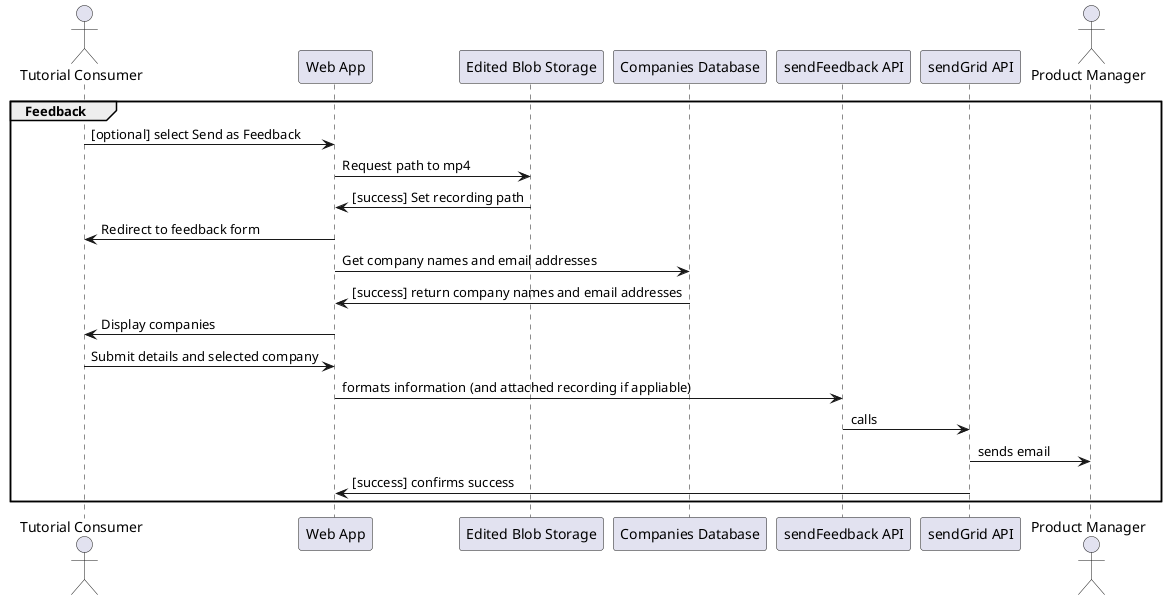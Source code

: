 @startuml system-flow_enter-test-result-code

Actor "Tutorial Consumer"

group Feedback
"Tutorial Consumer" -> "Web App": [optional] select Send as Feedback
"Web App" -> "Edited Blob Storage": Request path to mp4
"Web App" <- "Edited Blob Storage": [success] Set recording path
"Tutorial Consumer" <- "Web App": Redirect to feedback form
"Web App" -> "Companies Database": Get company names and email addresses
"Web App" <- "Companies Database": [success] return company names and email addresses
"Tutorial Consumer" <- "Web App": Display companies
"Tutorial Consumer" -> "Web App": Submit details and selected company
"Web App" -> "sendFeedback API": formats information (and attached recording if appliable)
"sendFeedback API" ->  "sendGrid API": calls
Actor "Product Manager"
"sendGrid API" -> "Product Manager": sends email
"sendGrid API" -> "Web App": [success] confirms success
end

@enduml